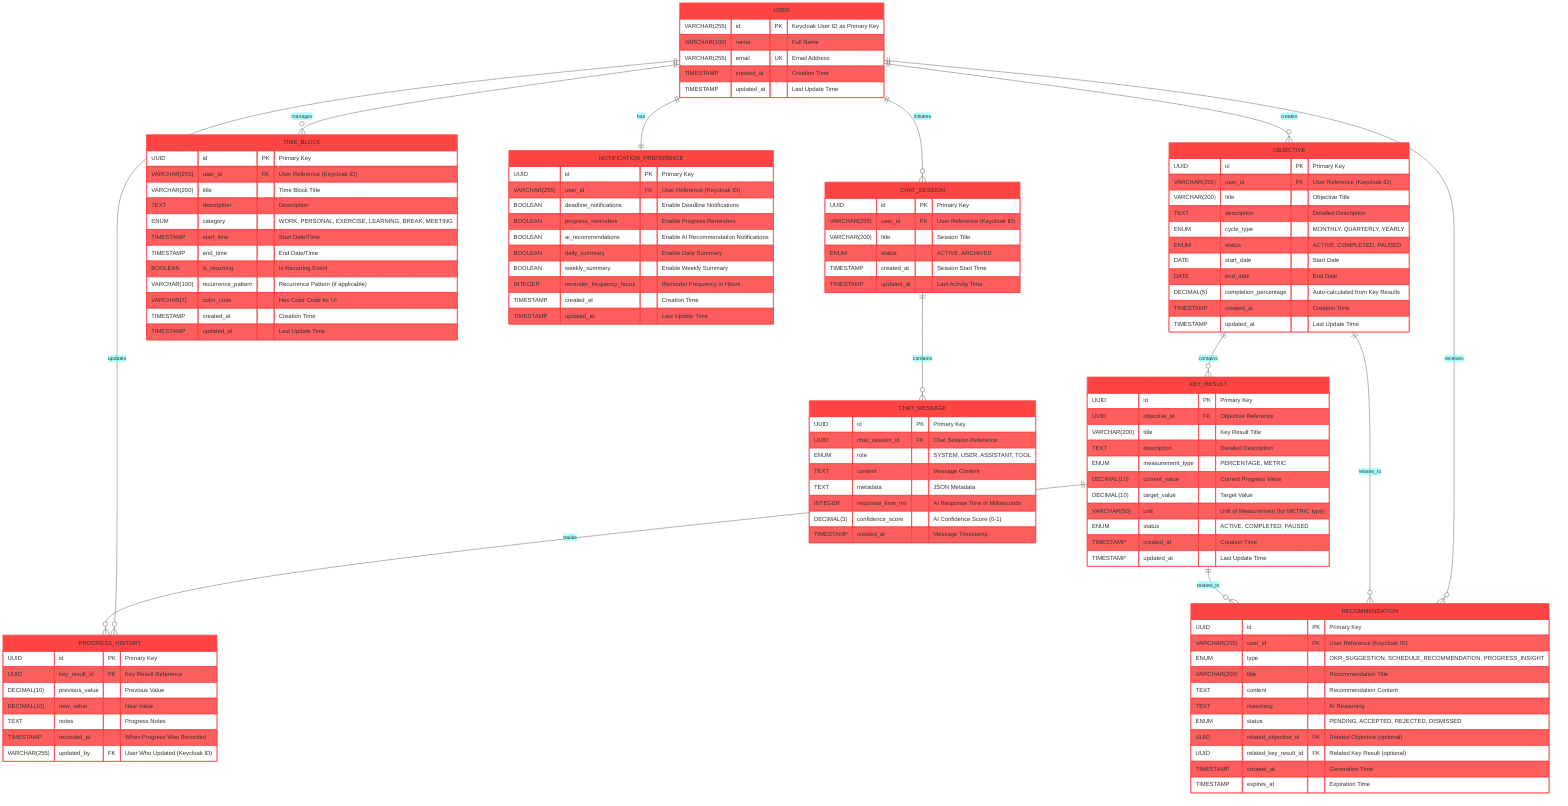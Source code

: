 erDiagram
    %% OKR AI Agent System - Entity Relationship Diagram
    %% Generated for PostgreSQL Database Implementation
    
    USER {
        VARCHAR(255) id PK "Keycloak User ID as Primary Key"
        VARCHAR(100) name "Full Name"
        VARCHAR(255) email UK "Email Address"
        TIMESTAMP created_at "Creation Time"
        TIMESTAMP updated_at "Last Update Time"
    }
    
    OBJECTIVE {
        UUID id PK "Primary Key"
        VARCHAR(255) user_id FK "User Reference (Keycloak ID)"
        VARCHAR(200) title "Objective Title"
        TEXT description "Detailed Description"
        ENUM cycle_type "MONTHLY, QUARTERLY, YEARLY"
        ENUM status "ACTIVE, COMPLETED, PAUSED"
        DATE start_date "Start Date"
        DATE end_date "End Date"
        DECIMAL(5) completion_percentage "Auto-calculated from Key Results"
        TIMESTAMP created_at "Creation Time"
        TIMESTAMP updated_at "Last Update Time"
    }
    
    KEY_RESULT {
        UUID id PK "Primary Key"
        UUID objective_id FK "Objective Reference"
        VARCHAR(200) title "Key Result Title"
        TEXT description "Detailed Description"
        ENUM measurement_type "PERCENTAGE, METRIC"
        DECIMAL(10) current_value "Current Progress Value"
        DECIMAL(10) target_value "Target Value"
        VARCHAR(50) unit "Unit of Measurement (for METRIC type)"
        ENUM status "ACTIVE, COMPLETED, PAUSED"
        TIMESTAMP created_at "Creation Time"
        TIMESTAMP updated_at "Last Update Time"
    }
    
    PROGRESS_HISTORY {
        UUID id PK "Primary Key"
        UUID key_result_id FK "Key Result Reference"
        DECIMAL(10) previous_value "Previous Value"
        DECIMAL(10) new_value "New Value"
        TEXT notes "Progress Notes"
        TIMESTAMP recorded_at "When Progress Was Recorded"
        VARCHAR(255) updated_by FK "User Who Updated (Keycloak ID)"
    }
    
    TIME_BLOCK {
        UUID id PK "Primary Key"
        VARCHAR(255) user_id FK "User Reference (Keycloak ID)"
        VARCHAR(200) title "Time Block Title"
        TEXT description "Description"
        ENUM category "WORK, PERSONAL, EXERCISE, LEARNING, BREAK, MEETING"
        TIMESTAMP start_time "Start Date/Time"
        TIMESTAMP end_time "End Date/Time"
        BOOLEAN is_recurring "Is Recurring Event"
        VARCHAR(100) recurrence_pattern "Recurrence Pattern (if applicable)"
        VARCHAR(7) color_code "Hex Color Code for UI"
        TIMESTAMP created_at "Creation Time"
        TIMESTAMP updated_at "Last Update Time"
    }
    
    NOTIFICATION_PREFERENCE {
        UUID id PK "Primary Key"
        VARCHAR(255) user_id FK "User Reference (Keycloak ID)"
        BOOLEAN deadline_notifications "Enable Deadline Notifications"
        BOOLEAN progress_reminders "Enable Progress Reminders"
        BOOLEAN ai_recommendations "Enable AI Recommendation Notifications"
        BOOLEAN daily_summary "Enable Daily Summary"
        BOOLEAN weekly_summary "Enable Weekly Summary"
        INTEGER reminder_frequency_hours "Reminder Frequency in Hours"
        TIMESTAMP created_at "Creation Time"
        TIMESTAMP updated_at "Last Update Time"
    }
    
    CHAT_SESSION {
        UUID id PK "Primary Key"
        VARCHAR(255) user_id FK "User Reference (Keycloak ID)"
        VARCHAR(200) title "Session Title"
        ENUM status "ACTIVE, ARCHIVED"
        TIMESTAMP created_at "Session Start Time"
        TIMESTAMP updated_at "Last Activity Time"
    }
    
    CHAT_MESSAGE {
        UUID id PK "Primary Key"
        UUID chat_session_id FK "Chat Session Reference"
        ENUM role "SYSTEM, USER, ASSISTANT, TOOL"
        TEXT content "Message Content"
        TEXT metadata "JSON Metadata"
        INTEGER response_time_ms "AI Response Time in Milliseconds"
        DECIMAL(3) confidence_score "AI Confidence Score (0-1)"
        TIMESTAMP created_at "Message Timestamp"
    }
    
    RECOMMENDATION {
        UUID id PK "Primary Key"
        VARCHAR(255) user_id FK "User Reference (Keycloak ID)"
        ENUM type "OKR_SUGGESTION, SCHEDULE_RECOMMENDATION, PROGRESS_INSIGHT"
        VARCHAR(200) title "Recommendation Title"
        TEXT content "Recommendation Content"
        TEXT reasoning "AI Reasoning"
        ENUM status "PENDING, ACCEPTED, REJECTED, DISMISSED"
        UUID related_objective_id FK "Related Objective (optional)"
        UUID related_key_result_id FK "Related Key Result (optional)"
        TIMESTAMP created_at "Generation Time"
        TIMESTAMP expires_at "Expiration Time"
    }
    
    %% Relationships
    USER ||--o{ OBJECTIVE : "creates"
    USER ||--o{ TIME_BLOCK : "manages"
    USER ||--|| NOTIFICATION_PREFERENCE : "has"
    USER ||--o{ CHAT_SESSION : "initiates"
    USER ||--o{ RECOMMENDATION : "receives"
    USER ||--o{ PROGRESS_HISTORY : "updates"
    
    OBJECTIVE ||--o{ KEY_RESULT : "contains"
    OBJECTIVE ||--o{ RECOMMENDATION : "relates_to"
    
    KEY_RESULT ||--o{ PROGRESS_HISTORY : "tracks"
    KEY_RESULT ||--o{ RECOMMENDATION : "relates_to"
    
    CHAT_SESSION ||--o{ CHAT_MESSAGE : "contains"
    
    %% Styling
    %%{init: {'theme':'base', 'themeVariables': { 'primaryColor': '#ff4444', 'primaryTextColor': '#333', 'primaryBorderColor': '#ff4444', 'lineColor': '#333333'}}}%%